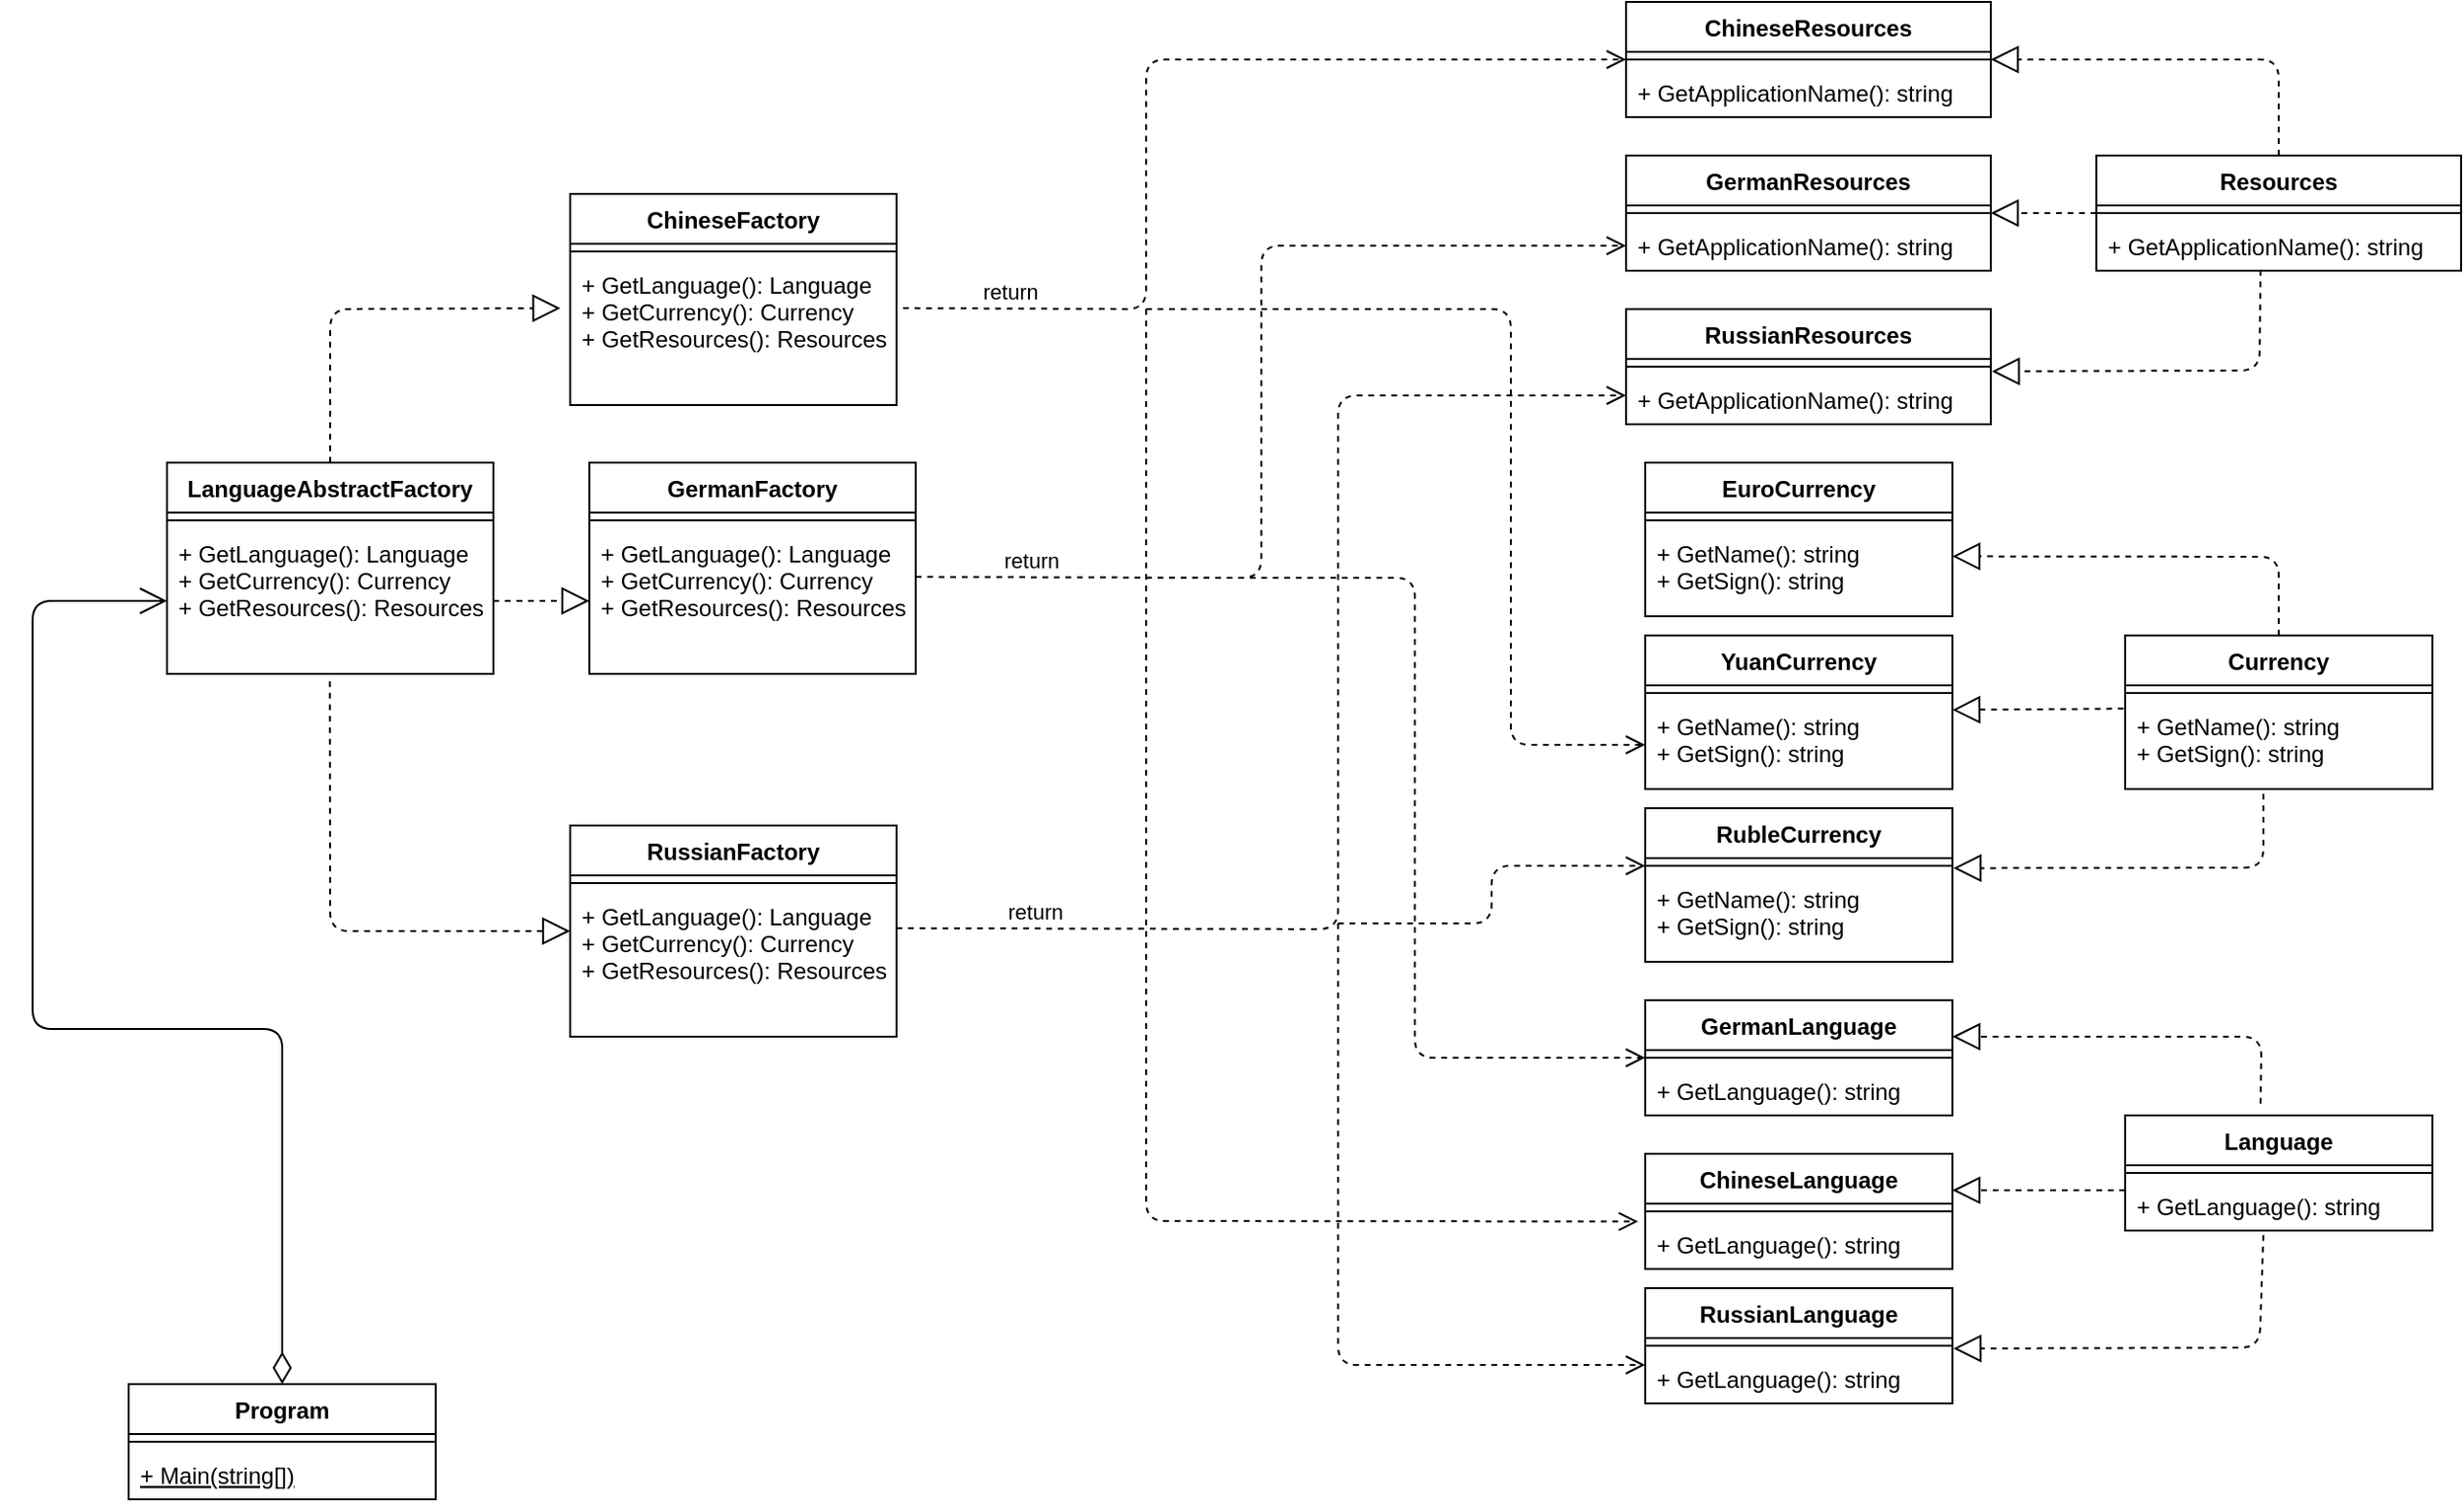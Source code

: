 <mxfile version="12.9.10" type="google"><diagram id="C5RBs43oDa-KdzZeNtuy" name="Page-1"><mxGraphModel dx="2719" dy="1258" grid="1" gridSize="10" guides="1" tooltips="1" connect="1" arrows="1" fold="1" page="1" pageScale="1" pageWidth="827" pageHeight="1169" math="0" shadow="0"><root><mxCell id="WIyWlLk6GJQsqaUBKTNV-0"/><mxCell id="WIyWlLk6GJQsqaUBKTNV-1" parent="WIyWlLk6GJQsqaUBKTNV-0"/><mxCell id="DPky5trZklXwk3az-jgn-40" value="" style="endArrow=block;dashed=1;endFill=0;endSize=12;html=1;exitX=0.499;exitY=1.051;exitDx=0;exitDy=0;exitPerimeter=0;" edge="1" parent="WIyWlLk6GJQsqaUBKTNV-1" source="DPky5trZklXwk3az-jgn-30"><mxGeometry width="160" relative="1" as="geometry"><mxPoint x="-570" y="564" as="sourcePoint"/><mxPoint x="-410" y="564" as="targetPoint"/><Array as="points"><mxPoint x="-535" y="564"/></Array></mxGeometry></mxCell><mxCell id="DPky5trZklXwk3az-jgn-42" value="" style="endArrow=block;dashed=1;endFill=0;endSize=12;html=1;exitX=1;exitY=0.5;exitDx=0;exitDy=0;" edge="1" parent="WIyWlLk6GJQsqaUBKTNV-1" source="DPky5trZklXwk3az-jgn-30" target="DPky5trZklXwk3az-jgn-36"><mxGeometry width="160" relative="1" as="geometry"><mxPoint x="-440" y="370" as="sourcePoint"/><mxPoint x="-280" y="370" as="targetPoint"/><Array as="points"><mxPoint x="-430" y="392"/></Array></mxGeometry></mxCell><mxCell id="DPky5trZklXwk3az-jgn-44" value="" style="endArrow=block;dashed=1;endFill=0;endSize=12;html=1;exitX=0.5;exitY=0;exitDx=0;exitDy=0;entryX=-0.03;entryY=0.336;entryDx=0;entryDy=0;entryPerimeter=0;" edge="1" parent="WIyWlLk6GJQsqaUBKTNV-1" source="DPky5trZklXwk3az-jgn-27" target="DPky5trZklXwk3az-jgn-33"><mxGeometry width="160" relative="1" as="geometry"><mxPoint x="-260" y="470" as="sourcePoint"/><mxPoint x="-100" y="470" as="targetPoint"/><Array as="points"><mxPoint x="-535" y="240"/></Array></mxGeometry></mxCell><mxCell id="DPky5trZklXwk3az-jgn-45" value="return" style="html=1;verticalAlign=bottom;endArrow=open;dashed=1;endSize=8;exitX=1.02;exitY=0.336;exitDx=0;exitDy=0;exitPerimeter=0;entryX=0;entryY=0.5;entryDx=0;entryDy=0;" edge="1" parent="WIyWlLk6GJQsqaUBKTNV-1" source="DPky5trZklXwk3az-jgn-33" target="DPky5trZklXwk3az-jgn-21"><mxGeometry x="-0.776" relative="1" as="geometry"><mxPoint x="-140" y="470" as="sourcePoint"/><mxPoint x="10" y="240" as="targetPoint"/><Array as="points"><mxPoint x="-110" y="240"/><mxPoint x="-110" y="110"/></Array><mxPoint x="-1" as="offset"/></mxGeometry></mxCell><mxCell id="DPky5trZklXwk3az-jgn-66" value="" style="endArrow=block;dashed=1;endFill=0;endSize=12;html=1;exitX=0;exitY=0.5;exitDx=0;exitDy=0;entryX=1;entryY=0.5;entryDx=0;entryDy=0;" edge="1" parent="WIyWlLk6GJQsqaUBKTNV-1" source="DPky5trZklXwk3az-jgn-15" target="DPky5trZklXwk3az-jgn-18"><mxGeometry width="160" relative="1" as="geometry"><mxPoint x="10" y="470" as="sourcePoint"/><mxPoint x="170" y="470" as="targetPoint"/></mxGeometry></mxCell><mxCell id="DPky5trZklXwk3az-jgn-67" value="" style="endArrow=block;dashed=1;endFill=0;endSize=12;html=1;exitX=0.5;exitY=0;exitDx=0;exitDy=0;entryX=1;entryY=0.5;entryDx=0;entryDy=0;" edge="1" parent="WIyWlLk6GJQsqaUBKTNV-1" source="DPky5trZklXwk3az-jgn-15" target="DPky5trZklXwk3az-jgn-21"><mxGeometry width="160" relative="1" as="geometry"><mxPoint x="-10" y="200" as="sourcePoint"/><mxPoint x="150" y="200" as="targetPoint"/><Array as="points"><mxPoint x="480" y="110"/></Array></mxGeometry></mxCell><mxCell id="DPky5trZklXwk3az-jgn-68" value="" style="endArrow=block;dashed=1;endFill=0;endSize=12;html=1;exitX=0.45;exitY=0.984;exitDx=0;exitDy=0;entryX=1.003;entryY=-0.06;entryDx=0;entryDy=0;entryPerimeter=0;exitPerimeter=0;" edge="1" parent="WIyWlLk6GJQsqaUBKTNV-1" source="DPky5trZklXwk3az-jgn-17" target="DPky5trZklXwk3az-jgn-26"><mxGeometry width="160" relative="1" as="geometry"><mxPoint x="395" y="200" as="sourcePoint"/><mxPoint x="340" y="200" as="targetPoint"/><Array as="points"><mxPoint x="470" y="272"/></Array></mxGeometry></mxCell><mxCell id="DPky5trZklXwk3az-jgn-69" value="" style="endArrow=block;dashed=1;endFill=0;endSize=12;html=1;exitX=-0.005;exitY=0.09;exitDx=0;exitDy=0;entryX=1;entryY=0.5;entryDx=0;entryDy=0;exitPerimeter=0;" edge="1" parent="WIyWlLk6GJQsqaUBKTNV-1" source="DPky5trZklXwk3az-jgn-48"><mxGeometry width="160" relative="1" as="geometry"><mxPoint x="365" y="448.78" as="sourcePoint"/><mxPoint x="310" y="448.78" as="targetPoint"/></mxGeometry></mxCell><mxCell id="DPky5trZklXwk3az-jgn-70" value="" style="endArrow=block;dashed=1;endFill=0;endSize=12;html=1;exitX=0.5;exitY=0;exitDx=0;exitDy=0;entryX=1;entryY=0.5;entryDx=0;entryDy=0;" edge="1" parent="WIyWlLk6GJQsqaUBKTNV-1" source="DPky5trZklXwk3az-jgn-46"><mxGeometry width="160" relative="1" as="geometry"><mxPoint x="460" y="418.78" as="sourcePoint"/><mxPoint x="310" y="368.78" as="targetPoint"/><Array as="points"><mxPoint x="480" y="369"/></Array></mxGeometry></mxCell><mxCell id="DPky5trZklXwk3az-jgn-71" value="" style="endArrow=block;dashed=1;endFill=0;endSize=12;html=1;exitX=0.45;exitY=1.053;exitDx=0;exitDy=0;entryX=1.003;entryY=-0.06;entryDx=0;entryDy=0;entryPerimeter=0;exitPerimeter=0;" edge="1" parent="WIyWlLk6GJQsqaUBKTNV-1" source="DPky5trZklXwk3az-jgn-48"><mxGeometry width="160" relative="1" as="geometry"><mxPoint x="450.5" y="478.364" as="sourcePoint"/><mxPoint x="310.57" y="531.22" as="targetPoint"/><Array as="points"><mxPoint x="472" y="531"/></Array></mxGeometry></mxCell><mxCell id="DPky5trZklXwk3az-jgn-72" value="" style="endArrow=block;dashed=1;endFill=0;endSize=12;html=1;entryX=1;entryY=0.5;entryDx=0;entryDy=0;" edge="1" parent="WIyWlLk6GJQsqaUBKTNV-1"><mxGeometry width="160" relative="1" as="geometry"><mxPoint x="400" y="699" as="sourcePoint"/><mxPoint x="310" y="699" as="targetPoint"/></mxGeometry></mxCell><mxCell id="DPky5trZklXwk3az-jgn-73" value="" style="endArrow=block;dashed=1;endFill=0;endSize=12;html=1;exitX=0.441;exitY=-0.102;exitDx=0;exitDy=0;entryX=1;entryY=0.5;entryDx=0;entryDy=0;exitPerimeter=0;" edge="1" parent="WIyWlLk6GJQsqaUBKTNV-1" source="DPky5trZklXwk3az-jgn-8"><mxGeometry width="160" relative="1" as="geometry"><mxPoint x="460" y="669" as="sourcePoint"/><mxPoint x="310" y="619" as="targetPoint"/><Array as="points"><mxPoint x="471" y="619"/></Array></mxGeometry></mxCell><mxCell id="DPky5trZklXwk3az-jgn-74" value="" style="endArrow=block;dashed=1;endFill=0;endSize=12;html=1;exitX=0.45;exitY=1.093;exitDx=0;exitDy=0;entryX=1.003;entryY=-0.06;entryDx=0;entryDy=0;entryPerimeter=0;exitPerimeter=0;" edge="1" parent="WIyWlLk6GJQsqaUBKTNV-1" source="DPky5trZklXwk3az-jgn-11"><mxGeometry width="160" relative="1" as="geometry"><mxPoint x="450.5" y="728.584" as="sourcePoint"/><mxPoint x="310.57" y="781.44" as="targetPoint"/><Array as="points"><mxPoint x="470" y="781"/></Array></mxGeometry></mxCell><mxCell id="DPky5trZklXwk3az-jgn-76" value="" style="html=1;verticalAlign=bottom;endArrow=open;dashed=1;endSize=8;entryX=0;entryY=0.5;entryDx=0;entryDy=0;" edge="1" parent="WIyWlLk6GJQsqaUBKTNV-1" target="DPky5trZklXwk3az-jgn-51"><mxGeometry x="-0.0" y="5" relative="1" as="geometry"><mxPoint x="-110" y="240" as="sourcePoint"/><mxPoint x="150" y="340" as="targetPoint"/><mxPoint as="offset"/><Array as="points"><mxPoint x="80" y="240"/><mxPoint x="80" y="467"/></Array></mxGeometry></mxCell><mxCell id="DPky5trZklXwk3az-jgn-77" value="" style="html=1;verticalAlign=bottom;endArrow=open;dashed=1;endSize=8;entryX=-0.023;entryY=0.049;entryDx=0;entryDy=0;entryPerimeter=0;" edge="1" parent="WIyWlLk6GJQsqaUBKTNV-1" target="DPky5trZklXwk3az-jgn-60"><mxGeometry x="-0.0" y="5" relative="1" as="geometry"><mxPoint x="-110" y="240" as="sourcePoint"/><mxPoint x="160" y="477" as="targetPoint"/><mxPoint as="offset"/><Array as="points"><mxPoint x="-110" y="715"/></Array></mxGeometry></mxCell><mxCell id="DPky5trZklXwk3az-jgn-78" value="return" style="html=1;verticalAlign=bottom;endArrow=open;dashed=1;endSize=8;exitX=1.02;exitY=0.336;exitDx=0;exitDy=0;exitPerimeter=0;entryX=0;entryY=0.5;entryDx=0;entryDy=0;" edge="1" parent="WIyWlLk6GJQsqaUBKTNV-1" target="DPky5trZklXwk3az-jgn-20"><mxGeometry x="-0.776" relative="1" as="geometry"><mxPoint x="-230.0" y="379.536" as="sourcePoint"/><mxPoint x="146.6" y="250" as="targetPoint"/><Array as="points"><mxPoint x="-50" y="380"/><mxPoint x="-50" y="207"/></Array><mxPoint x="-1" as="offset"/></mxGeometry></mxCell><mxCell id="DPky5trZklXwk3az-jgn-79" value="" style="html=1;verticalAlign=bottom;endArrow=open;dashed=1;endSize=8;entryX=0;entryY=0.5;entryDx=0;entryDy=0;" edge="1" parent="WIyWlLk6GJQsqaUBKTNV-1" target="DPky5trZklXwk3az-jgn-55"><mxGeometry x="-0.0" y="5" relative="1" as="geometry"><mxPoint x="-110" y="380" as="sourcePoint"/><mxPoint x="150" y="607" as="targetPoint"/><mxPoint as="offset"/><Array as="points"><mxPoint x="30" y="380"/><mxPoint x="30" y="630"/></Array></mxGeometry></mxCell><mxCell id="DPky5trZklXwk3az-jgn-80" value="return" style="html=1;verticalAlign=bottom;endArrow=open;dashed=1;endSize=8;exitX=1.02;exitY=0.336;exitDx=0;exitDy=0;exitPerimeter=0;entryX=0;entryY=0.75;entryDx=0;entryDy=0;" edge="1" parent="WIyWlLk6GJQsqaUBKTNV-1" target="DPky5trZklXwk3az-jgn-24"><mxGeometry x="-0.776" relative="1" as="geometry"><mxPoint x="-240.0" y="562.536" as="sourcePoint"/><mxPoint x="130" y="390" as="targetPoint"/><Array as="points"><mxPoint x="-10" y="563"/><mxPoint x="-10" y="285"/></Array><mxPoint x="-1" as="offset"/></mxGeometry></mxCell><mxCell id="DPky5trZklXwk3az-jgn-81" value="" style="html=1;verticalAlign=bottom;endArrow=open;dashed=1;endSize=8;entryX=0;entryY=0.5;entryDx=0;entryDy=0;" edge="1" parent="WIyWlLk6GJQsqaUBKTNV-1"><mxGeometry x="-0.0" y="5" relative="1" as="geometry"><mxPoint x="-10" y="560" as="sourcePoint"/><mxPoint x="150" y="530" as="targetPoint"/><mxPoint as="offset"/><Array as="points"><mxPoint x="70" y="560"/><mxPoint x="70" y="530"/></Array></mxGeometry></mxCell><mxCell id="DPky5trZklXwk3az-jgn-82" value="" style="html=1;verticalAlign=bottom;endArrow=open;dashed=1;endSize=8;entryX=0;entryY=0.5;entryDx=0;entryDy=0;" edge="1" parent="WIyWlLk6GJQsqaUBKTNV-1"><mxGeometry x="-0.0" y="5" relative="1" as="geometry"><mxPoint x="-10" y="560" as="sourcePoint"/><mxPoint x="150" y="790" as="targetPoint"/><mxPoint as="offset"/><Array as="points"><mxPoint x="-10" y="790"/><mxPoint x="30" y="790"/></Array></mxGeometry></mxCell><mxCell id="DPky5trZklXwk3az-jgn-88" value="" style="endArrow=open;html=1;endSize=12;startArrow=diamondThin;startSize=14;startFill=0;edgeStyle=orthogonalEdgeStyle;align=left;verticalAlign=bottom;exitX=0.5;exitY=0;exitDx=0;exitDy=0;entryX=0;entryY=0.5;entryDx=0;entryDy=0;" edge="1" parent="WIyWlLk6GJQsqaUBKTNV-1" source="DPky5trZklXwk3az-jgn-83" target="DPky5trZklXwk3az-jgn-30"><mxGeometry x="-1" y="3" relative="1" as="geometry"><mxPoint x="-300" y="720" as="sourcePoint"/><mxPoint x="-140" y="720" as="targetPoint"/><Array as="points"><mxPoint x="-560" y="615"/><mxPoint x="-690" y="615"/><mxPoint x="-690" y="392"/></Array></mxGeometry></mxCell><mxCell id="DPky5trZklXwk3az-jgn-27" value="LanguageAbstractFactory" style="swimlane;fontStyle=1;align=center;verticalAlign=top;childLayout=stackLayout;horizontal=1;startSize=26;horizontalStack=0;resizeParent=1;resizeParentMax=0;resizeLast=0;collapsible=1;marginBottom=0;" vertex="1" parent="WIyWlLk6GJQsqaUBKTNV-1"><mxGeometry x="-620" y="320" width="170" height="110" as="geometry"/></mxCell><mxCell id="DPky5trZklXwk3az-jgn-29" value="" style="line;strokeWidth=1;fillColor=none;align=left;verticalAlign=middle;spacingTop=-1;spacingLeft=3;spacingRight=3;rotatable=0;labelPosition=right;points=[];portConstraint=eastwest;" vertex="1" parent="DPky5trZklXwk3az-jgn-27"><mxGeometry y="26" width="170" height="8" as="geometry"/></mxCell><mxCell id="DPky5trZklXwk3az-jgn-30" value="+ GetLanguage(): Language&#10;+ GetCurrency(): Currency&#10;+ GetResources(): Resources" style="text;strokeColor=none;fillColor=none;align=left;verticalAlign=top;spacingLeft=4;spacingRight=4;overflow=hidden;rotatable=0;points=[[0,0.5],[1,0.5]];portConstraint=eastwest;" vertex="1" parent="DPky5trZklXwk3az-jgn-27"><mxGeometry y="34" width="170" height="76" as="geometry"/></mxCell><mxCell id="DPky5trZklXwk3az-jgn-31" value="ChineseFactory" style="swimlane;fontStyle=1;align=center;verticalAlign=top;childLayout=stackLayout;horizontal=1;startSize=26;horizontalStack=0;resizeParent=1;resizeParentMax=0;resizeLast=0;collapsible=1;marginBottom=0;" vertex="1" parent="WIyWlLk6GJQsqaUBKTNV-1"><mxGeometry x="-410" y="180" width="170" height="110" as="geometry"/></mxCell><mxCell id="DPky5trZklXwk3az-jgn-32" value="" style="line;strokeWidth=1;fillColor=none;align=left;verticalAlign=middle;spacingTop=-1;spacingLeft=3;spacingRight=3;rotatable=0;labelPosition=right;points=[];portConstraint=eastwest;" vertex="1" parent="DPky5trZklXwk3az-jgn-31"><mxGeometry y="26" width="170" height="8" as="geometry"/></mxCell><mxCell id="DPky5trZklXwk3az-jgn-33" value="+ GetLanguage(): Language&#10;+ GetCurrency(): Currency&#10;+ GetResources(): Resources" style="text;strokeColor=none;fillColor=none;align=left;verticalAlign=top;spacingLeft=4;spacingRight=4;overflow=hidden;rotatable=0;points=[[0,0.5],[1,0.5]];portConstraint=eastwest;" vertex="1" parent="DPky5trZklXwk3az-jgn-31"><mxGeometry y="34" width="170" height="76" as="geometry"/></mxCell><mxCell id="DPky5trZklXwk3az-jgn-37" value="RussianFactory" style="swimlane;fontStyle=1;align=center;verticalAlign=top;childLayout=stackLayout;horizontal=1;startSize=26;horizontalStack=0;resizeParent=1;resizeParentMax=0;resizeLast=0;collapsible=1;marginBottom=0;" vertex="1" parent="WIyWlLk6GJQsqaUBKTNV-1"><mxGeometry x="-410" y="509" width="170" height="110" as="geometry"/></mxCell><mxCell id="DPky5trZklXwk3az-jgn-38" value="" style="line;strokeWidth=1;fillColor=none;align=left;verticalAlign=middle;spacingTop=-1;spacingLeft=3;spacingRight=3;rotatable=0;labelPosition=right;points=[];portConstraint=eastwest;" vertex="1" parent="DPky5trZklXwk3az-jgn-37"><mxGeometry y="26" width="170" height="8" as="geometry"/></mxCell><mxCell id="DPky5trZklXwk3az-jgn-39" value="+ GetLanguage(): Language&#10;+ GetCurrency(): Currency&#10;+ GetResources(): Resources" style="text;strokeColor=none;fillColor=none;align=left;verticalAlign=top;spacingLeft=4;spacingRight=4;overflow=hidden;rotatable=0;points=[[0,0.5],[1,0.5]];portConstraint=eastwest;" vertex="1" parent="DPky5trZklXwk3az-jgn-37"><mxGeometry y="34" width="170" height="76" as="geometry"/></mxCell><mxCell id="DPky5trZklXwk3az-jgn-34" value="GermanFactory" style="swimlane;fontStyle=1;align=center;verticalAlign=top;childLayout=stackLayout;horizontal=1;startSize=26;horizontalStack=0;resizeParent=1;resizeParentMax=0;resizeLast=0;collapsible=1;marginBottom=0;" vertex="1" parent="WIyWlLk6GJQsqaUBKTNV-1"><mxGeometry x="-400" y="320" width="170" height="110" as="geometry"/></mxCell><mxCell id="DPky5trZklXwk3az-jgn-35" value="" style="line;strokeWidth=1;fillColor=none;align=left;verticalAlign=middle;spacingTop=-1;spacingLeft=3;spacingRight=3;rotatable=0;labelPosition=right;points=[];portConstraint=eastwest;" vertex="1" parent="DPky5trZklXwk3az-jgn-34"><mxGeometry y="26" width="170" height="8" as="geometry"/></mxCell><mxCell id="DPky5trZklXwk3az-jgn-36" value="+ GetLanguage(): Language&#10;+ GetCurrency(): Currency&#10;+ GetResources(): Resources" style="text;strokeColor=none;fillColor=none;align=left;verticalAlign=top;spacingLeft=4;spacingRight=4;overflow=hidden;rotatable=0;points=[[0,0.5],[1,0.5]];portConstraint=eastwest;" vertex="1" parent="DPky5trZklXwk3az-jgn-34"><mxGeometry y="34" width="170" height="76" as="geometry"/></mxCell><mxCell id="DPky5trZklXwk3az-jgn-18" value="GermanResources" style="swimlane;fontStyle=1;align=center;verticalAlign=top;childLayout=stackLayout;horizontal=1;startSize=26;horizontalStack=0;resizeParent=1;resizeParentMax=0;resizeLast=0;collapsible=1;marginBottom=0;" vertex="1" parent="WIyWlLk6GJQsqaUBKTNV-1"><mxGeometry x="140" y="160" width="190" height="60" as="geometry"/></mxCell><mxCell id="DPky5trZklXwk3az-jgn-19" value="" style="line;strokeWidth=1;fillColor=none;align=left;verticalAlign=middle;spacingTop=-1;spacingLeft=3;spacingRight=3;rotatable=0;labelPosition=right;points=[];portConstraint=eastwest;" vertex="1" parent="DPky5trZklXwk3az-jgn-18"><mxGeometry y="26" width="190" height="8" as="geometry"/></mxCell><mxCell id="DPky5trZklXwk3az-jgn-20" value="+ GetApplicationName(): string" style="text;strokeColor=none;fillColor=none;align=left;verticalAlign=top;spacingLeft=4;spacingRight=4;overflow=hidden;rotatable=0;points=[[0,0.5],[1,0.5]];portConstraint=eastwest;" vertex="1" parent="DPky5trZklXwk3az-jgn-18"><mxGeometry y="34" width="190" height="26" as="geometry"/></mxCell><mxCell id="DPky5trZklXwk3az-jgn-24" value="RussianResources" style="swimlane;fontStyle=1;align=center;verticalAlign=top;childLayout=stackLayout;horizontal=1;startSize=26;horizontalStack=0;resizeParent=1;resizeParentMax=0;resizeLast=0;collapsible=1;marginBottom=0;" vertex="1" parent="WIyWlLk6GJQsqaUBKTNV-1"><mxGeometry x="140" y="240" width="190" height="60" as="geometry"/></mxCell><mxCell id="DPky5trZklXwk3az-jgn-25" value="" style="line;strokeWidth=1;fillColor=none;align=left;verticalAlign=middle;spacingTop=-1;spacingLeft=3;spacingRight=3;rotatable=0;labelPosition=right;points=[];portConstraint=eastwest;" vertex="1" parent="DPky5trZklXwk3az-jgn-24"><mxGeometry y="26" width="190" height="8" as="geometry"/></mxCell><mxCell id="DPky5trZklXwk3az-jgn-26" value="+ GetApplicationName(): string" style="text;strokeColor=none;fillColor=none;align=left;verticalAlign=top;spacingLeft=4;spacingRight=4;overflow=hidden;rotatable=0;points=[[0,0.5],[1,0.5]];portConstraint=eastwest;" vertex="1" parent="DPky5trZklXwk3az-jgn-24"><mxGeometry y="34" width="190" height="26" as="geometry"/></mxCell><mxCell id="DPky5trZklXwk3az-jgn-21" value="ChineseResources" style="swimlane;fontStyle=1;align=center;verticalAlign=top;childLayout=stackLayout;horizontal=1;startSize=26;horizontalStack=0;resizeParent=1;resizeParentMax=0;resizeLast=0;collapsible=1;marginBottom=0;" vertex="1" parent="WIyWlLk6GJQsqaUBKTNV-1"><mxGeometry x="140" y="80" width="190" height="60" as="geometry"/></mxCell><mxCell id="DPky5trZklXwk3az-jgn-22" value="" style="line;strokeWidth=1;fillColor=none;align=left;verticalAlign=middle;spacingTop=-1;spacingLeft=3;spacingRight=3;rotatable=0;labelPosition=right;points=[];portConstraint=eastwest;" vertex="1" parent="DPky5trZklXwk3az-jgn-21"><mxGeometry y="26" width="190" height="8" as="geometry"/></mxCell><mxCell id="DPky5trZklXwk3az-jgn-23" value="+ GetApplicationName(): string" style="text;strokeColor=none;fillColor=none;align=left;verticalAlign=top;spacingLeft=4;spacingRight=4;overflow=hidden;rotatable=0;points=[[0,0.5],[1,0.5]];portConstraint=eastwest;" vertex="1" parent="DPky5trZklXwk3az-jgn-21"><mxGeometry y="34" width="190" height="26" as="geometry"/></mxCell><mxCell id="DPky5trZklXwk3az-jgn-15" value="Resources" style="swimlane;fontStyle=1;align=center;verticalAlign=top;childLayout=stackLayout;horizontal=1;startSize=26;horizontalStack=0;resizeParent=1;resizeParentMax=0;resizeLast=0;collapsible=1;marginBottom=0;" vertex="1" parent="WIyWlLk6GJQsqaUBKTNV-1"><mxGeometry x="385" y="160" width="190" height="60" as="geometry"/></mxCell><mxCell id="DPky5trZklXwk3az-jgn-16" value="" style="line;strokeWidth=1;fillColor=none;align=left;verticalAlign=middle;spacingTop=-1;spacingLeft=3;spacingRight=3;rotatable=0;labelPosition=right;points=[];portConstraint=eastwest;" vertex="1" parent="DPky5trZklXwk3az-jgn-15"><mxGeometry y="26" width="190" height="8" as="geometry"/></mxCell><mxCell id="DPky5trZklXwk3az-jgn-17" value="+ GetApplicationName(): string" style="text;strokeColor=none;fillColor=none;align=left;verticalAlign=top;spacingLeft=4;spacingRight=4;overflow=hidden;rotatable=0;points=[[0,0.5],[1,0.5]];portConstraint=eastwest;" vertex="1" parent="DPky5trZklXwk3az-jgn-15"><mxGeometry y="34" width="190" height="26" as="geometry"/></mxCell><mxCell id="DPky5trZklXwk3az-jgn-12" value="EuroCurrency" style="swimlane;fontStyle=1;align=center;verticalAlign=top;childLayout=stackLayout;horizontal=1;startSize=26;horizontalStack=0;resizeParent=1;resizeParentMax=0;resizeLast=0;collapsible=1;marginBottom=0;" vertex="1" parent="WIyWlLk6GJQsqaUBKTNV-1"><mxGeometry x="150" y="320" width="160" height="80" as="geometry"/></mxCell><mxCell id="DPky5trZklXwk3az-jgn-13" value="" style="line;strokeWidth=1;fillColor=none;align=left;verticalAlign=middle;spacingTop=-1;spacingLeft=3;spacingRight=3;rotatable=0;labelPosition=right;points=[];portConstraint=eastwest;" vertex="1" parent="DPky5trZklXwk3az-jgn-12"><mxGeometry y="26" width="160" height="8" as="geometry"/></mxCell><mxCell id="DPky5trZklXwk3az-jgn-14" value="+ GetName(): string&#10;+ GetSign(): string" style="text;strokeColor=none;fillColor=none;align=left;verticalAlign=top;spacingLeft=4;spacingRight=4;overflow=hidden;rotatable=0;points=[[0,0.5],[1,0.5]];portConstraint=eastwest;" vertex="1" parent="DPky5trZklXwk3az-jgn-12"><mxGeometry y="34" width="160" height="46" as="geometry"/></mxCell><mxCell id="DPky5trZklXwk3az-jgn-46" value="Currency" style="swimlane;fontStyle=1;align=center;verticalAlign=top;childLayout=stackLayout;horizontal=1;startSize=26;horizontalStack=0;resizeParent=1;resizeParentMax=0;resizeLast=0;collapsible=1;marginBottom=0;" vertex="1" parent="WIyWlLk6GJQsqaUBKTNV-1"><mxGeometry x="400" y="410" width="160" height="80" as="geometry"/></mxCell><mxCell id="DPky5trZklXwk3az-jgn-47" value="" style="line;strokeWidth=1;fillColor=none;align=left;verticalAlign=middle;spacingTop=-1;spacingLeft=3;spacingRight=3;rotatable=0;labelPosition=right;points=[];portConstraint=eastwest;" vertex="1" parent="DPky5trZklXwk3az-jgn-46"><mxGeometry y="26" width="160" height="8" as="geometry"/></mxCell><mxCell id="DPky5trZklXwk3az-jgn-48" value="+ GetName(): string&#10;+ GetSign(): string" style="text;strokeColor=none;fillColor=none;align=left;verticalAlign=top;spacingLeft=4;spacingRight=4;overflow=hidden;rotatable=0;points=[[0,0.5],[1,0.5]];portConstraint=eastwest;" vertex="1" parent="DPky5trZklXwk3az-jgn-46"><mxGeometry y="34" width="160" height="46" as="geometry"/></mxCell><mxCell id="DPky5trZklXwk3az-jgn-49" value="YuanCurrency" style="swimlane;fontStyle=1;align=center;verticalAlign=top;childLayout=stackLayout;horizontal=1;startSize=26;horizontalStack=0;resizeParent=1;resizeParentMax=0;resizeLast=0;collapsible=1;marginBottom=0;" vertex="1" parent="WIyWlLk6GJQsqaUBKTNV-1"><mxGeometry x="150" y="410" width="160" height="80" as="geometry"/></mxCell><mxCell id="DPky5trZklXwk3az-jgn-50" value="" style="line;strokeWidth=1;fillColor=none;align=left;verticalAlign=middle;spacingTop=-1;spacingLeft=3;spacingRight=3;rotatable=0;labelPosition=right;points=[];portConstraint=eastwest;" vertex="1" parent="DPky5trZklXwk3az-jgn-49"><mxGeometry y="26" width="160" height="8" as="geometry"/></mxCell><mxCell id="DPky5trZklXwk3az-jgn-51" value="+ GetName(): string&#10;+ GetSign(): string" style="text;strokeColor=none;fillColor=none;align=left;verticalAlign=top;spacingLeft=4;spacingRight=4;overflow=hidden;rotatable=0;points=[[0,0.5],[1,0.5]];portConstraint=eastwest;" vertex="1" parent="DPky5trZklXwk3az-jgn-49"><mxGeometry y="34" width="160" height="46" as="geometry"/></mxCell><mxCell id="DPky5trZklXwk3az-jgn-52" value="RubleCurrency" style="swimlane;fontStyle=1;align=center;verticalAlign=top;childLayout=stackLayout;horizontal=1;startSize=26;horizontalStack=0;resizeParent=1;resizeParentMax=0;resizeLast=0;collapsible=1;marginBottom=0;" vertex="1" parent="WIyWlLk6GJQsqaUBKTNV-1"><mxGeometry x="150" y="500" width="160" height="80" as="geometry"/></mxCell><mxCell id="DPky5trZklXwk3az-jgn-53" value="" style="line;strokeWidth=1;fillColor=none;align=left;verticalAlign=middle;spacingTop=-1;spacingLeft=3;spacingRight=3;rotatable=0;labelPosition=right;points=[];portConstraint=eastwest;" vertex="1" parent="DPky5trZklXwk3az-jgn-52"><mxGeometry y="26" width="160" height="8" as="geometry"/></mxCell><mxCell id="DPky5trZklXwk3az-jgn-54" value="+ GetName(): string&#10;+ GetSign(): string" style="text;strokeColor=none;fillColor=none;align=left;verticalAlign=top;spacingLeft=4;spacingRight=4;overflow=hidden;rotatable=0;points=[[0,0.5],[1,0.5]];portConstraint=eastwest;" vertex="1" parent="DPky5trZklXwk3az-jgn-52"><mxGeometry y="34" width="160" height="46" as="geometry"/></mxCell><mxCell id="DPky5trZklXwk3az-jgn-8" value="Language" style="swimlane;fontStyle=1;align=center;verticalAlign=top;childLayout=stackLayout;horizontal=1;startSize=26;horizontalStack=0;resizeParent=1;resizeParentMax=0;resizeLast=0;collapsible=1;marginBottom=0;" vertex="1" parent="WIyWlLk6GJQsqaUBKTNV-1"><mxGeometry x="400" y="660" width="160" height="60" as="geometry"/></mxCell><mxCell id="DPky5trZklXwk3az-jgn-10" value="" style="line;strokeWidth=1;fillColor=none;align=left;verticalAlign=middle;spacingTop=-1;spacingLeft=3;spacingRight=3;rotatable=0;labelPosition=right;points=[];portConstraint=eastwest;" vertex="1" parent="DPky5trZklXwk3az-jgn-8"><mxGeometry y="26" width="160" height="8" as="geometry"/></mxCell><mxCell id="DPky5trZklXwk3az-jgn-11" value="+ GetLanguage(): string" style="text;strokeColor=none;fillColor=none;align=left;verticalAlign=top;spacingLeft=4;spacingRight=4;overflow=hidden;rotatable=0;points=[[0,0.5],[1,0.5]];portConstraint=eastwest;" vertex="1" parent="DPky5trZklXwk3az-jgn-8"><mxGeometry y="34" width="160" height="26" as="geometry"/></mxCell><mxCell id="DPky5trZklXwk3az-jgn-55" value="GermanLanguage" style="swimlane;fontStyle=1;align=center;verticalAlign=top;childLayout=stackLayout;horizontal=1;startSize=26;horizontalStack=0;resizeParent=1;resizeParentMax=0;resizeLast=0;collapsible=1;marginBottom=0;" vertex="1" parent="WIyWlLk6GJQsqaUBKTNV-1"><mxGeometry x="150" y="600" width="160" height="60" as="geometry"/></mxCell><mxCell id="DPky5trZklXwk3az-jgn-56" value="" style="line;strokeWidth=1;fillColor=none;align=left;verticalAlign=middle;spacingTop=-1;spacingLeft=3;spacingRight=3;rotatable=0;labelPosition=right;points=[];portConstraint=eastwest;" vertex="1" parent="DPky5trZklXwk3az-jgn-55"><mxGeometry y="26" width="160" height="8" as="geometry"/></mxCell><mxCell id="DPky5trZklXwk3az-jgn-57" value="+ GetLanguage(): string" style="text;strokeColor=none;fillColor=none;align=left;verticalAlign=top;spacingLeft=4;spacingRight=4;overflow=hidden;rotatable=0;points=[[0,0.5],[1,0.5]];portConstraint=eastwest;" vertex="1" parent="DPky5trZklXwk3az-jgn-55"><mxGeometry y="34" width="160" height="26" as="geometry"/></mxCell><mxCell id="DPky5trZklXwk3az-jgn-58" value="ChineseLanguage" style="swimlane;fontStyle=1;align=center;verticalAlign=top;childLayout=stackLayout;horizontal=1;startSize=26;horizontalStack=0;resizeParent=1;resizeParentMax=0;resizeLast=0;collapsible=1;marginBottom=0;" vertex="1" parent="WIyWlLk6GJQsqaUBKTNV-1"><mxGeometry x="150" y="680" width="160" height="60" as="geometry"/></mxCell><mxCell id="DPky5trZklXwk3az-jgn-59" value="" style="line;strokeWidth=1;fillColor=none;align=left;verticalAlign=middle;spacingTop=-1;spacingLeft=3;spacingRight=3;rotatable=0;labelPosition=right;points=[];portConstraint=eastwest;" vertex="1" parent="DPky5trZklXwk3az-jgn-58"><mxGeometry y="26" width="160" height="8" as="geometry"/></mxCell><mxCell id="DPky5trZklXwk3az-jgn-60" value="+ GetLanguage(): string" style="text;strokeColor=none;fillColor=none;align=left;verticalAlign=top;spacingLeft=4;spacingRight=4;overflow=hidden;rotatable=0;points=[[0,0.5],[1,0.5]];portConstraint=eastwest;" vertex="1" parent="DPky5trZklXwk3az-jgn-58"><mxGeometry y="34" width="160" height="26" as="geometry"/></mxCell><mxCell id="DPky5trZklXwk3az-jgn-61" value="RussianLanguage" style="swimlane;fontStyle=1;align=center;verticalAlign=top;childLayout=stackLayout;horizontal=1;startSize=26;horizontalStack=0;resizeParent=1;resizeParentMax=0;resizeLast=0;collapsible=1;marginBottom=0;" vertex="1" parent="WIyWlLk6GJQsqaUBKTNV-1"><mxGeometry x="150" y="750" width="160" height="60" as="geometry"/></mxCell><mxCell id="DPky5trZklXwk3az-jgn-62" value="" style="line;strokeWidth=1;fillColor=none;align=left;verticalAlign=middle;spacingTop=-1;spacingLeft=3;spacingRight=3;rotatable=0;labelPosition=right;points=[];portConstraint=eastwest;" vertex="1" parent="DPky5trZklXwk3az-jgn-61"><mxGeometry y="26" width="160" height="8" as="geometry"/></mxCell><mxCell id="DPky5trZklXwk3az-jgn-63" value="+ GetLanguage(): string" style="text;strokeColor=none;fillColor=none;align=left;verticalAlign=top;spacingLeft=4;spacingRight=4;overflow=hidden;rotatable=0;points=[[0,0.5],[1,0.5]];portConstraint=eastwest;" vertex="1" parent="DPky5trZklXwk3az-jgn-61"><mxGeometry y="34" width="160" height="26" as="geometry"/></mxCell><mxCell id="DPky5trZklXwk3az-jgn-83" value="Program" style="swimlane;fontStyle=1;align=center;verticalAlign=top;childLayout=stackLayout;horizontal=1;startSize=26;horizontalStack=0;resizeParent=1;resizeParentMax=0;resizeLast=0;collapsible=1;marginBottom=0;" vertex="1" parent="WIyWlLk6GJQsqaUBKTNV-1"><mxGeometry x="-640" y="800" width="160" height="60" as="geometry"/></mxCell><mxCell id="DPky5trZklXwk3az-jgn-85" value="" style="line;strokeWidth=1;fillColor=none;align=left;verticalAlign=middle;spacingTop=-1;spacingLeft=3;spacingRight=3;rotatable=0;labelPosition=right;points=[];portConstraint=eastwest;" vertex="1" parent="DPky5trZklXwk3az-jgn-83"><mxGeometry y="26" width="160" height="8" as="geometry"/></mxCell><mxCell id="DPky5trZklXwk3az-jgn-86" value="+ Main(string[])" style="text;strokeColor=none;fillColor=none;align=left;verticalAlign=top;spacingLeft=4;spacingRight=4;overflow=hidden;rotatable=0;points=[[0,0.5],[1,0.5]];portConstraint=eastwest;fontStyle=4" vertex="1" parent="DPky5trZklXwk3az-jgn-83"><mxGeometry y="34" width="160" height="26" as="geometry"/></mxCell></root></mxGraphModel></diagram></mxfile>